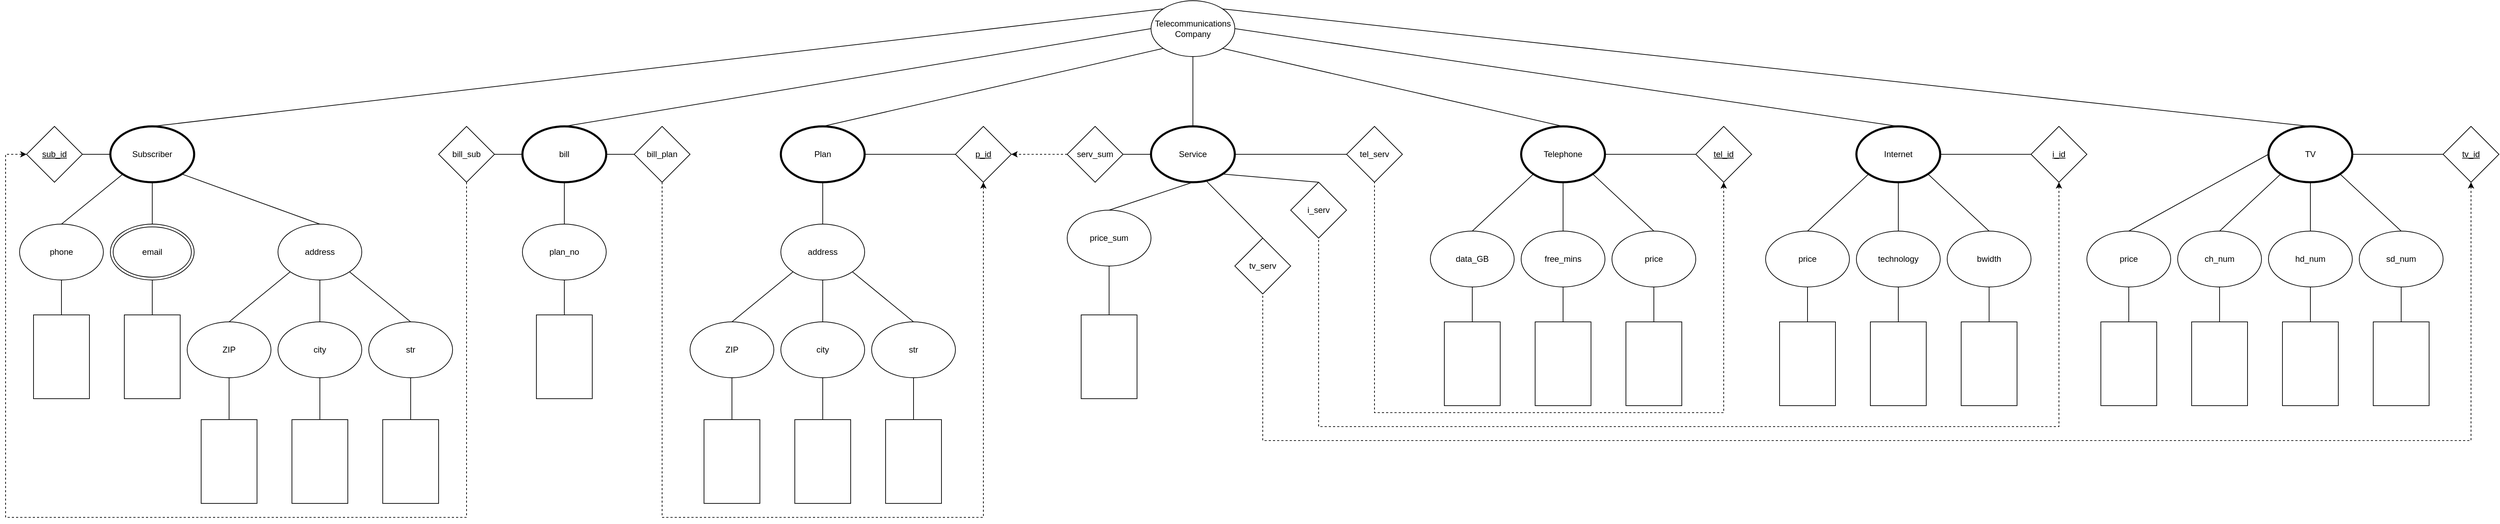 <mxfile version="20.6.2" type="device"><diagram id="_O1bVxyvgIT5ZlkTUjTF" name="Page-1"><mxGraphModel dx="2206" dy="826" grid="1" gridSize="10" guides="1" tooltips="1" connect="1" arrows="1" fold="1" page="0" pageScale="1" pageWidth="850" pageHeight="1100" math="0" shadow="0"><root><mxCell id="0"/><mxCell id="1" parent="0"/><mxCell id="5HgWSdROFBJCY6VgTTYk-1" style="rounded=0;orthogonalLoop=1;jettySize=auto;html=1;exitX=0.5;exitY=1;exitDx=0;exitDy=0;entryX=0.5;entryY=0;entryDx=0;entryDy=0;endArrow=none;endFill=0;" parent="1" source="fbvqgnFjn6PV2NmL-w1n-1" target="fbvqgnFjn6PV2NmL-w1n-69" edge="1"><mxGeometry relative="1" as="geometry"/></mxCell><mxCell id="5HgWSdROFBJCY6VgTTYk-2" style="edgeStyle=none;rounded=0;orthogonalLoop=1;jettySize=auto;html=1;exitX=0;exitY=1;exitDx=0;exitDy=0;entryX=0.5;entryY=0;entryDx=0;entryDy=0;endArrow=none;endFill=0;" parent="1" source="fbvqgnFjn6PV2NmL-w1n-1" target="fbvqgnFjn6PV2NmL-w1n-47" edge="1"><mxGeometry relative="1" as="geometry"/></mxCell><mxCell id="5HgWSdROFBJCY6VgTTYk-3" style="edgeStyle=none;rounded=0;orthogonalLoop=1;jettySize=auto;html=1;exitX=0;exitY=0.5;exitDx=0;exitDy=0;entryX=0.5;entryY=0;entryDx=0;entryDy=0;endArrow=none;endFill=0;" parent="1" source="fbvqgnFjn6PV2NmL-w1n-1" target="fbvqgnFjn6PV2NmL-w1n-36" edge="1"><mxGeometry relative="1" as="geometry"/></mxCell><mxCell id="5HgWSdROFBJCY6VgTTYk-4" style="edgeStyle=none;rounded=0;orthogonalLoop=1;jettySize=auto;html=1;exitX=0;exitY=0;exitDx=0;exitDy=0;entryX=0.5;entryY=0;entryDx=0;entryDy=0;endArrow=none;endFill=0;" parent="1" source="fbvqgnFjn6PV2NmL-w1n-1" target="fbvqgnFjn6PV2NmL-w1n-14" edge="1"><mxGeometry relative="1" as="geometry"/></mxCell><mxCell id="5HgWSdROFBJCY6VgTTYk-5" style="edgeStyle=none;rounded=0;orthogonalLoop=1;jettySize=auto;html=1;exitX=1;exitY=1;exitDx=0;exitDy=0;entryX=0.5;entryY=0;entryDx=0;entryDy=0;endArrow=none;endFill=0;" parent="1" source="fbvqgnFjn6PV2NmL-w1n-1" target="fbvqgnFjn6PV2NmL-w1n-79" edge="1"><mxGeometry relative="1" as="geometry"/></mxCell><mxCell id="5HgWSdROFBJCY6VgTTYk-6" style="edgeStyle=none;rounded=0;orthogonalLoop=1;jettySize=auto;html=1;exitX=1;exitY=0.5;exitDx=0;exitDy=0;entryX=0.5;entryY=0;entryDx=0;entryDy=0;endArrow=none;endFill=0;" parent="1" source="fbvqgnFjn6PV2NmL-w1n-1" target="fbvqgnFjn6PV2NmL-w1n-82" edge="1"><mxGeometry relative="1" as="geometry"/></mxCell><mxCell id="5HgWSdROFBJCY6VgTTYk-7" style="edgeStyle=none;rounded=0;orthogonalLoop=1;jettySize=auto;html=1;exitX=1;exitY=0;exitDx=0;exitDy=0;entryX=0.5;entryY=0;entryDx=0;entryDy=0;endArrow=none;endFill=0;" parent="1" source="fbvqgnFjn6PV2NmL-w1n-1" target="fbvqgnFjn6PV2NmL-w1n-81" edge="1"><mxGeometry relative="1" as="geometry"/></mxCell><mxCell id="fbvqgnFjn6PV2NmL-w1n-1" value="Telecommunications&lt;br&gt;Company" style="ellipse;whiteSpace=wrap;html=1;" parent="1" vertex="1"><mxGeometry x="1240" y="60" width="120" height="80" as="geometry"/></mxCell><mxCell id="fbvqgnFjn6PV2NmL-w1n-16" style="rounded=0;orthogonalLoop=1;jettySize=auto;html=1;exitX=0;exitY=0.5;exitDx=0;exitDy=0;entryX=1;entryY=0.5;entryDx=0;entryDy=0;endArrow=none;endFill=0;" parent="1" source="fbvqgnFjn6PV2NmL-w1n-14" target="fbvqgnFjn6PV2NmL-w1n-15" edge="1"><mxGeometry relative="1" as="geometry"/></mxCell><mxCell id="fbvqgnFjn6PV2NmL-w1n-23" style="rounded=0;orthogonalLoop=1;jettySize=auto;html=1;exitX=0.5;exitY=1;exitDx=0;exitDy=0;entryX=0.5;entryY=0;entryDx=0;entryDy=0;endArrow=none;endFill=0;" parent="1" source="fbvqgnFjn6PV2NmL-w1n-14" target="fbvqgnFjn6PV2NmL-w1n-25" edge="1"><mxGeometry relative="1" as="geometry"><mxPoint x="-190" y="380.0" as="targetPoint"/></mxGeometry></mxCell><mxCell id="fbvqgnFjn6PV2NmL-w1n-24" style="rounded=0;orthogonalLoop=1;jettySize=auto;html=1;exitX=1;exitY=1;exitDx=0;exitDy=0;entryX=0.5;entryY=0;entryDx=0;entryDy=0;endArrow=none;endFill=0;" parent="1" source="fbvqgnFjn6PV2NmL-w1n-14" target="pHpp6Gq-gdzkGYO0t-r0-4" edge="1"><mxGeometry relative="1" as="geometry"><mxPoint x="-60" y="380" as="targetPoint"/></mxGeometry></mxCell><mxCell id="fbvqgnFjn6PV2NmL-w1n-14" value="Subscriber" style="ellipse;whiteSpace=wrap;html=1;strokeWidth=3;" parent="1" vertex="1"><mxGeometry x="-250" y="240" width="120" height="80" as="geometry"/></mxCell><mxCell id="fbvqgnFjn6PV2NmL-w1n-15" value="&lt;u&gt;sub_id&lt;/u&gt;" style="rhombus;whiteSpace=wrap;html=1;" parent="1" vertex="1"><mxGeometry x="-370" y="240" width="80" height="80" as="geometry"/></mxCell><mxCell id="fbvqgnFjn6PV2NmL-w1n-31" style="rounded=0;orthogonalLoop=1;jettySize=auto;html=1;exitX=0.5;exitY=1;exitDx=0;exitDy=0;entryX=0.5;entryY=0;entryDx=0;entryDy=0;endArrow=none;endFill=0;" parent="1" source="fbvqgnFjn6PV2NmL-w1n-19" target="fbvqgnFjn6PV2NmL-w1n-27" edge="1"><mxGeometry relative="1" as="geometry"/></mxCell><mxCell id="fbvqgnFjn6PV2NmL-w1n-19" value="phone" style="ellipse;whiteSpace=wrap;html=1;" parent="1" vertex="1"><mxGeometry x="-380" y="380" width="120" height="80" as="geometry"/></mxCell><mxCell id="fbvqgnFjn6PV2NmL-w1n-32" style="rounded=0;orthogonalLoop=1;jettySize=auto;html=1;exitX=0.5;exitY=1;exitDx=0;exitDy=0;entryX=0.5;entryY=0;entryDx=0;entryDy=0;endArrow=none;endFill=0;" parent="1" source="fbvqgnFjn6PV2NmL-w1n-25" target="fbvqgnFjn6PV2NmL-w1n-30" edge="1"><mxGeometry relative="1" as="geometry"/></mxCell><mxCell id="fbvqgnFjn6PV2NmL-w1n-25" value="email" style="ellipse;shape=doubleEllipse;whiteSpace=wrap;html=1;" parent="1" vertex="1"><mxGeometry x="-250" y="380" width="120" height="80" as="geometry"/></mxCell><mxCell id="fbvqgnFjn6PV2NmL-w1n-27" value="" style="rounded=0;whiteSpace=wrap;html=1;" parent="1" vertex="1"><mxGeometry x="-360" y="510" width="80" height="120" as="geometry"/></mxCell><mxCell id="fbvqgnFjn6PV2NmL-w1n-30" value="" style="rounded=0;whiteSpace=wrap;html=1;" parent="1" vertex="1"><mxGeometry x="-230" y="510" width="80" height="120" as="geometry"/></mxCell><mxCell id="fbvqgnFjn6PV2NmL-w1n-34" style="rounded=0;orthogonalLoop=1;jettySize=auto;html=1;exitX=0;exitY=1;exitDx=0;exitDy=0;entryX=0.5;entryY=0;entryDx=0;entryDy=0;endArrow=none;endFill=0;" parent="1" edge="1"><mxGeometry relative="1" as="geometry"><mxPoint x="-232.18" y="308.447" as="sourcePoint"/><mxPoint x="-320" y="380.0" as="targetPoint"/></mxGeometry></mxCell><mxCell id="fbvqgnFjn6PV2NmL-w1n-39" style="edgeStyle=none;rounded=0;orthogonalLoop=1;jettySize=auto;html=1;exitX=0.5;exitY=1;exitDx=0;exitDy=0;entryX=0.5;entryY=0;entryDx=0;entryDy=0;endArrow=none;endFill=0;" parent="1" source="fbvqgnFjn6PV2NmL-w1n-36" target="fbvqgnFjn6PV2NmL-w1n-38" edge="1"><mxGeometry relative="1" as="geometry"/></mxCell><mxCell id="fbvqgnFjn6PV2NmL-w1n-43" style="edgeStyle=none;rounded=0;orthogonalLoop=1;jettySize=auto;html=1;exitX=0;exitY=0.5;exitDx=0;exitDy=0;entryX=1;entryY=0.5;entryDx=0;entryDy=0;endArrow=none;endFill=0;" parent="1" source="fbvqgnFjn6PV2NmL-w1n-36" target="fbvqgnFjn6PV2NmL-w1n-42" edge="1"><mxGeometry relative="1" as="geometry"/></mxCell><mxCell id="fbvqgnFjn6PV2NmL-w1n-46" style="rounded=0;orthogonalLoop=1;jettySize=auto;html=1;exitX=1;exitY=0.5;exitDx=0;exitDy=0;entryX=0;entryY=0.5;entryDx=0;entryDy=0;endArrow=none;endFill=0;" parent="1" source="fbvqgnFjn6PV2NmL-w1n-36" target="fbvqgnFjn6PV2NmL-w1n-45" edge="1"><mxGeometry relative="1" as="geometry"/></mxCell><mxCell id="fbvqgnFjn6PV2NmL-w1n-36" value="bill" style="ellipse;whiteSpace=wrap;html=1;strokeWidth=3;" parent="1" vertex="1"><mxGeometry x="340" y="240" width="120" height="80" as="geometry"/></mxCell><mxCell id="fbvqgnFjn6PV2NmL-w1n-37" value="" style="rounded=0;whiteSpace=wrap;html=1;" parent="1" vertex="1"><mxGeometry x="360" y="510" width="80" height="120" as="geometry"/></mxCell><mxCell id="fbvqgnFjn6PV2NmL-w1n-40" style="edgeStyle=none;rounded=0;orthogonalLoop=1;jettySize=auto;html=1;exitX=0.5;exitY=1;exitDx=0;exitDy=0;entryX=0.5;entryY=0;entryDx=0;entryDy=0;endArrow=none;endFill=0;" parent="1" source="fbvqgnFjn6PV2NmL-w1n-38" target="fbvqgnFjn6PV2NmL-w1n-37" edge="1"><mxGeometry relative="1" as="geometry"/></mxCell><mxCell id="fbvqgnFjn6PV2NmL-w1n-38" value="plan_no" style="ellipse;whiteSpace=wrap;html=1;" parent="1" vertex="1"><mxGeometry x="340" y="380" width="120" height="80" as="geometry"/></mxCell><mxCell id="fbvqgnFjn6PV2NmL-w1n-44" style="edgeStyle=orthogonalEdgeStyle;rounded=0;orthogonalLoop=1;jettySize=auto;html=1;exitX=0.5;exitY=1;exitDx=0;exitDy=0;entryX=0;entryY=0.5;entryDx=0;entryDy=0;endArrow=classic;endFill=1;dashed=1;" parent="1" source="fbvqgnFjn6PV2NmL-w1n-42" target="fbvqgnFjn6PV2NmL-w1n-15" edge="1"><mxGeometry relative="1" as="geometry"><Array as="points"><mxPoint x="260" y="800"/><mxPoint x="-400" y="800"/><mxPoint x="-400" y="280"/></Array></mxGeometry></mxCell><mxCell id="fbvqgnFjn6PV2NmL-w1n-42" value="bill_sub" style="rhombus;whiteSpace=wrap;html=1;" parent="1" vertex="1"><mxGeometry x="220" y="240" width="80" height="80" as="geometry"/></mxCell><mxCell id="fbvqgnFjn6PV2NmL-w1n-50" style="edgeStyle=orthogonalEdgeStyle;rounded=0;orthogonalLoop=1;jettySize=auto;html=1;exitX=0.5;exitY=1;exitDx=0;exitDy=0;entryX=0.5;entryY=1;entryDx=0;entryDy=0;endArrow=classic;endFill=1;dashed=1;" parent="1" source="fbvqgnFjn6PV2NmL-w1n-45" target="fbvqgnFjn6PV2NmL-w1n-49" edge="1"><mxGeometry relative="1" as="geometry"><Array as="points"><mxPoint x="540" y="800"/><mxPoint x="1000" y="800"/></Array></mxGeometry></mxCell><mxCell id="fbvqgnFjn6PV2NmL-w1n-45" value="bill_plan" style="rhombus;whiteSpace=wrap;html=1;" parent="1" vertex="1"><mxGeometry x="500" y="240" width="80" height="80" as="geometry"/></mxCell><mxCell id="fbvqgnFjn6PV2NmL-w1n-56" style="rounded=0;orthogonalLoop=1;jettySize=auto;html=1;exitX=0.5;exitY=1;exitDx=0;exitDy=0;entryX=0.5;entryY=0;entryDx=0;entryDy=0;endArrow=none;endFill=0;" parent="1" source="fbvqgnFjn6PV2NmL-w1n-47" target="fbvqgnFjn6PV2NmL-w1n-51" edge="1"><mxGeometry relative="1" as="geometry"/></mxCell><mxCell id="fbvqgnFjn6PV2NmL-w1n-47" value="Plan" style="ellipse;whiteSpace=wrap;html=1;strokeWidth=3;" parent="1" vertex="1"><mxGeometry x="710" y="240" width="120" height="80" as="geometry"/></mxCell><mxCell id="fbvqgnFjn6PV2NmL-w1n-68" style="edgeStyle=none;rounded=0;orthogonalLoop=1;jettySize=auto;html=1;exitX=0;exitY=0.5;exitDx=0;exitDy=0;entryX=1;entryY=0.5;entryDx=0;entryDy=0;endArrow=none;endFill=0;" parent="1" source="fbvqgnFjn6PV2NmL-w1n-49" target="fbvqgnFjn6PV2NmL-w1n-47" edge="1"><mxGeometry relative="1" as="geometry"/></mxCell><mxCell id="fbvqgnFjn6PV2NmL-w1n-49" value="&lt;u&gt;p_id&lt;/u&gt;" style="rhombus;whiteSpace=wrap;html=1;" parent="1" vertex="1"><mxGeometry x="960" y="240" width="80" height="80" as="geometry"/></mxCell><mxCell id="fbvqgnFjn6PV2NmL-w1n-57" style="edgeStyle=none;rounded=0;orthogonalLoop=1;jettySize=auto;html=1;exitX=0;exitY=1;exitDx=0;exitDy=0;entryX=0.5;entryY=0;entryDx=0;entryDy=0;endArrow=none;endFill=0;" parent="1" source="fbvqgnFjn6PV2NmL-w1n-51" target="fbvqgnFjn6PV2NmL-w1n-54" edge="1"><mxGeometry relative="1" as="geometry"/></mxCell><mxCell id="fbvqgnFjn6PV2NmL-w1n-58" style="edgeStyle=none;rounded=0;orthogonalLoop=1;jettySize=auto;html=1;exitX=0.5;exitY=1;exitDx=0;exitDy=0;entryX=0.5;entryY=0;entryDx=0;entryDy=0;endArrow=none;endFill=0;" parent="1" source="fbvqgnFjn6PV2NmL-w1n-51" target="fbvqgnFjn6PV2NmL-w1n-55" edge="1"><mxGeometry relative="1" as="geometry"/></mxCell><mxCell id="fbvqgnFjn6PV2NmL-w1n-59" style="edgeStyle=none;rounded=0;orthogonalLoop=1;jettySize=auto;html=1;exitX=1;exitY=1;exitDx=0;exitDy=0;entryX=0.5;entryY=0;entryDx=0;entryDy=0;endArrow=none;endFill=0;" parent="1" source="fbvqgnFjn6PV2NmL-w1n-51" target="fbvqgnFjn6PV2NmL-w1n-53" edge="1"><mxGeometry relative="1" as="geometry"/></mxCell><mxCell id="fbvqgnFjn6PV2NmL-w1n-51" value="address" style="ellipse;whiteSpace=wrap;html=1;" parent="1" vertex="1"><mxGeometry x="710" y="380" width="120" height="80" as="geometry"/></mxCell><mxCell id="fbvqgnFjn6PV2NmL-w1n-66" style="edgeStyle=none;rounded=0;orthogonalLoop=1;jettySize=auto;html=1;exitX=0.5;exitY=1;exitDx=0;exitDy=0;entryX=0.5;entryY=0;entryDx=0;entryDy=0;endArrow=none;endFill=0;" parent="1" source="fbvqgnFjn6PV2NmL-w1n-53" target="fbvqgnFjn6PV2NmL-w1n-62" edge="1"><mxGeometry relative="1" as="geometry"/></mxCell><mxCell id="fbvqgnFjn6PV2NmL-w1n-53" value="str" style="ellipse;whiteSpace=wrap;html=1;" parent="1" vertex="1"><mxGeometry x="840" y="520" width="120" height="80" as="geometry"/></mxCell><mxCell id="fbvqgnFjn6PV2NmL-w1n-64" style="edgeStyle=none;rounded=0;orthogonalLoop=1;jettySize=auto;html=1;exitX=0.5;exitY=1;exitDx=0;exitDy=0;entryX=0.5;entryY=0;entryDx=0;entryDy=0;endArrow=none;endFill=0;" parent="1" source="fbvqgnFjn6PV2NmL-w1n-54" target="fbvqgnFjn6PV2NmL-w1n-60" edge="1"><mxGeometry relative="1" as="geometry"/></mxCell><mxCell id="fbvqgnFjn6PV2NmL-w1n-54" value="ZIP" style="ellipse;whiteSpace=wrap;html=1;" parent="1" vertex="1"><mxGeometry x="580" y="520" width="120" height="80" as="geometry"/></mxCell><mxCell id="fbvqgnFjn6PV2NmL-w1n-65" style="edgeStyle=none;rounded=0;orthogonalLoop=1;jettySize=auto;html=1;exitX=0.5;exitY=1;exitDx=0;exitDy=0;entryX=0.5;entryY=0;entryDx=0;entryDy=0;endArrow=none;endFill=0;" parent="1" source="fbvqgnFjn6PV2NmL-w1n-55" target="fbvqgnFjn6PV2NmL-w1n-63" edge="1"><mxGeometry relative="1" as="geometry"/></mxCell><mxCell id="fbvqgnFjn6PV2NmL-w1n-55" value="city" style="ellipse;whiteSpace=wrap;html=1;" parent="1" vertex="1"><mxGeometry x="710" y="520" width="120" height="80" as="geometry"/></mxCell><mxCell id="fbvqgnFjn6PV2NmL-w1n-60" value="" style="rounded=0;whiteSpace=wrap;html=1;" parent="1" vertex="1"><mxGeometry x="600" y="660" width="80" height="120" as="geometry"/></mxCell><mxCell id="fbvqgnFjn6PV2NmL-w1n-62" value="" style="rounded=0;whiteSpace=wrap;html=1;" parent="1" vertex="1"><mxGeometry x="860" y="660" width="80" height="120" as="geometry"/></mxCell><mxCell id="fbvqgnFjn6PV2NmL-w1n-63" value="" style="rounded=0;whiteSpace=wrap;html=1;" parent="1" vertex="1"><mxGeometry x="730" y="660" width="80" height="120" as="geometry"/></mxCell><mxCell id="fbvqgnFjn6PV2NmL-w1n-72" style="edgeStyle=none;rounded=0;orthogonalLoop=1;jettySize=auto;html=1;exitX=0;exitY=0.5;exitDx=0;exitDy=0;entryX=1;entryY=0.5;entryDx=0;entryDy=0;endArrow=none;endFill=0;" parent="1" source="fbvqgnFjn6PV2NmL-w1n-69" target="fbvqgnFjn6PV2NmL-w1n-70" edge="1"><mxGeometry relative="1" as="geometry"/></mxCell><mxCell id="fbvqgnFjn6PV2NmL-w1n-75" style="edgeStyle=none;rounded=0;orthogonalLoop=1;jettySize=auto;html=1;exitX=0.5;exitY=1;exitDx=0;exitDy=0;entryX=0.5;entryY=0;entryDx=0;entryDy=0;endArrow=none;endFill=0;" parent="1" source="fbvqgnFjn6PV2NmL-w1n-69" target="fbvqgnFjn6PV2NmL-w1n-74" edge="1"><mxGeometry relative="1" as="geometry"/></mxCell><mxCell id="fbvqgnFjn6PV2NmL-w1n-69" value="Service" style="ellipse;whiteSpace=wrap;html=1;strokeWidth=3;" parent="1" vertex="1"><mxGeometry x="1240" y="240" width="120" height="80" as="geometry"/></mxCell><mxCell id="fbvqgnFjn6PV2NmL-w1n-73" style="edgeStyle=none;rounded=0;orthogonalLoop=1;jettySize=auto;html=1;exitX=0;exitY=0.5;exitDx=0;exitDy=0;entryX=1;entryY=0.5;entryDx=0;entryDy=0;endArrow=classic;endFill=1;dashed=1;" parent="1" source="fbvqgnFjn6PV2NmL-w1n-70" target="fbvqgnFjn6PV2NmL-w1n-49" edge="1"><mxGeometry relative="1" as="geometry"/></mxCell><mxCell id="fbvqgnFjn6PV2NmL-w1n-70" value="serv_sum" style="rhombus;whiteSpace=wrap;html=1;" parent="1" vertex="1"><mxGeometry x="1120" y="240" width="80" height="80" as="geometry"/></mxCell><mxCell id="fbvqgnFjn6PV2NmL-w1n-74" value="price_sum" style="ellipse;whiteSpace=wrap;html=1;" parent="1" vertex="1"><mxGeometry x="1120" y="360" width="120" height="80" as="geometry"/></mxCell><mxCell id="fbvqgnFjn6PV2NmL-w1n-77" style="edgeStyle=none;rounded=0;orthogonalLoop=1;jettySize=auto;html=1;exitX=0.5;exitY=0;exitDx=0;exitDy=0;entryX=0.5;entryY=1;entryDx=0;entryDy=0;endArrow=none;endFill=0;" parent="1" source="fbvqgnFjn6PV2NmL-w1n-76" target="fbvqgnFjn6PV2NmL-w1n-74" edge="1"><mxGeometry relative="1" as="geometry"/></mxCell><mxCell id="fbvqgnFjn6PV2NmL-w1n-76" value="" style="rounded=0;whiteSpace=wrap;html=1;" parent="1" vertex="1"><mxGeometry x="1140" y="510" width="80" height="120" as="geometry"/></mxCell><mxCell id="fbvqgnFjn6PV2NmL-w1n-87" style="edgeStyle=none;rounded=0;orthogonalLoop=1;jettySize=auto;html=1;exitX=1;exitY=0.5;exitDx=0;exitDy=0;entryX=0;entryY=0.5;entryDx=0;entryDy=0;endArrow=none;endFill=0;" parent="1" source="fbvqgnFjn6PV2NmL-w1n-79" target="fbvqgnFjn6PV2NmL-w1n-86" edge="1"><mxGeometry relative="1" as="geometry"/></mxCell><mxCell id="fbvqgnFjn6PV2NmL-w1n-91" style="edgeStyle=none;rounded=0;orthogonalLoop=1;jettySize=auto;html=1;exitX=0;exitY=1;exitDx=0;exitDy=0;entryX=0.5;entryY=0;entryDx=0;entryDy=0;endArrow=none;endFill=0;" parent="1" source="fbvqgnFjn6PV2NmL-w1n-79" target="fbvqgnFjn6PV2NmL-w1n-89" edge="1"><mxGeometry relative="1" as="geometry"/></mxCell><mxCell id="fbvqgnFjn6PV2NmL-w1n-92" style="edgeStyle=none;rounded=0;orthogonalLoop=1;jettySize=auto;html=1;exitX=0.5;exitY=1;exitDx=0;exitDy=0;entryX=0.5;entryY=0;entryDx=0;entryDy=0;endArrow=none;endFill=0;" parent="1" source="fbvqgnFjn6PV2NmL-w1n-79" target="fbvqgnFjn6PV2NmL-w1n-88" edge="1"><mxGeometry relative="1" as="geometry"/></mxCell><mxCell id="fbvqgnFjn6PV2NmL-w1n-93" style="edgeStyle=none;rounded=0;orthogonalLoop=1;jettySize=auto;html=1;exitX=1;exitY=1;exitDx=0;exitDy=0;entryX=0.5;entryY=0;entryDx=0;entryDy=0;endArrow=none;endFill=0;" parent="1" source="fbvqgnFjn6PV2NmL-w1n-79" target="fbvqgnFjn6PV2NmL-w1n-90" edge="1"><mxGeometry relative="1" as="geometry"/></mxCell><mxCell id="fbvqgnFjn6PV2NmL-w1n-79" value="Telephone" style="ellipse;whiteSpace=wrap;html=1;strokeWidth=3;" parent="1" vertex="1"><mxGeometry x="1770" y="240" width="120" height="80" as="geometry"/></mxCell><mxCell id="fbvqgnFjn6PV2NmL-w1n-130" style="edgeStyle=none;rounded=0;orthogonalLoop=1;jettySize=auto;html=1;exitX=0;exitY=0.5;exitDx=0;exitDy=0;entryX=0.5;entryY=0;entryDx=0;entryDy=0;endArrow=none;endFill=0;" parent="1" source="fbvqgnFjn6PV2NmL-w1n-81" target="fbvqgnFjn6PV2NmL-w1n-127" edge="1"><mxGeometry relative="1" as="geometry"/></mxCell><mxCell id="fbvqgnFjn6PV2NmL-w1n-131" style="edgeStyle=none;rounded=0;orthogonalLoop=1;jettySize=auto;html=1;exitX=0;exitY=1;exitDx=0;exitDy=0;entryX=0.5;entryY=0;entryDx=0;entryDy=0;endArrow=none;endFill=0;" parent="1" source="fbvqgnFjn6PV2NmL-w1n-81" target="fbvqgnFjn6PV2NmL-w1n-126" edge="1"><mxGeometry relative="1" as="geometry"/></mxCell><mxCell id="fbvqgnFjn6PV2NmL-w1n-132" style="edgeStyle=none;rounded=0;orthogonalLoop=1;jettySize=auto;html=1;exitX=0.5;exitY=1;exitDx=0;exitDy=0;entryX=0.5;entryY=0;entryDx=0;entryDy=0;endArrow=none;endFill=0;" parent="1" source="fbvqgnFjn6PV2NmL-w1n-81" target="fbvqgnFjn6PV2NmL-w1n-128" edge="1"><mxGeometry relative="1" as="geometry"/></mxCell><mxCell id="fbvqgnFjn6PV2NmL-w1n-133" style="edgeStyle=none;rounded=0;orthogonalLoop=1;jettySize=auto;html=1;exitX=1;exitY=1;exitDx=0;exitDy=0;entryX=0.5;entryY=0;entryDx=0;entryDy=0;endArrow=none;endFill=0;" parent="1" source="fbvqgnFjn6PV2NmL-w1n-81" target="fbvqgnFjn6PV2NmL-w1n-129" edge="1"><mxGeometry relative="1" as="geometry"/></mxCell><mxCell id="fbvqgnFjn6PV2NmL-w1n-81" value="TV" style="ellipse;whiteSpace=wrap;html=1;strokeWidth=3;" parent="1" vertex="1"><mxGeometry x="2840" y="240" width="120" height="80" as="geometry"/></mxCell><mxCell id="fbvqgnFjn6PV2NmL-w1n-117" style="rounded=0;orthogonalLoop=1;jettySize=auto;html=1;exitX=0;exitY=1;exitDx=0;exitDy=0;entryX=0.5;entryY=0;entryDx=0;entryDy=0;endArrow=none;endFill=0;" parent="1" source="fbvqgnFjn6PV2NmL-w1n-82" target="fbvqgnFjn6PV2NmL-w1n-109" edge="1"><mxGeometry relative="1" as="geometry"/></mxCell><mxCell id="fbvqgnFjn6PV2NmL-w1n-118" style="edgeStyle=none;rounded=0;orthogonalLoop=1;jettySize=auto;html=1;exitX=0.5;exitY=1;exitDx=0;exitDy=0;entryX=0.5;entryY=0;entryDx=0;entryDy=0;endArrow=none;endFill=0;" parent="1" source="fbvqgnFjn6PV2NmL-w1n-82" target="fbvqgnFjn6PV2NmL-w1n-107" edge="1"><mxGeometry relative="1" as="geometry"/></mxCell><mxCell id="fbvqgnFjn6PV2NmL-w1n-119" style="edgeStyle=none;rounded=0;orthogonalLoop=1;jettySize=auto;html=1;exitX=1;exitY=1;exitDx=0;exitDy=0;entryX=0.5;entryY=0;entryDx=0;entryDy=0;endArrow=none;endFill=0;" parent="1" source="fbvqgnFjn6PV2NmL-w1n-82" target="fbvqgnFjn6PV2NmL-w1n-108" edge="1"><mxGeometry relative="1" as="geometry"/></mxCell><mxCell id="fbvqgnFjn6PV2NmL-w1n-82" value="Internet" style="ellipse;whiteSpace=wrap;html=1;strokeWidth=3;" parent="1" vertex="1"><mxGeometry x="2250" y="240" width="120" height="80" as="geometry"/></mxCell><mxCell id="fbvqgnFjn6PV2NmL-w1n-100" style="edgeStyle=orthogonalEdgeStyle;rounded=0;orthogonalLoop=1;jettySize=auto;html=1;exitX=0.5;exitY=1;exitDx=0;exitDy=0;entryX=0.5;entryY=1;entryDx=0;entryDy=0;endArrow=none;endFill=0;dashed=1;startArrow=classic;startFill=1;" parent="1" source="fbvqgnFjn6PV2NmL-w1n-86" target="fbvqgnFjn6PV2NmL-w1n-142" edge="1"><mxGeometry relative="1" as="geometry"><Array as="points"><mxPoint x="2060" y="650"/><mxPoint x="1560" y="650"/></Array></mxGeometry></mxCell><mxCell id="fbvqgnFjn6PV2NmL-w1n-86" value="&lt;u&gt;tel_id&lt;/u&gt;" style="rhombus;whiteSpace=wrap;html=1;" parent="1" vertex="1"><mxGeometry x="2020" y="240" width="80" height="80" as="geometry"/></mxCell><mxCell id="fbvqgnFjn6PV2NmL-w1n-98" style="edgeStyle=none;rounded=0;orthogonalLoop=1;jettySize=auto;html=1;exitX=0.5;exitY=1;exitDx=0;exitDy=0;entryX=0.5;entryY=0;entryDx=0;entryDy=0;endArrow=none;endFill=0;" parent="1" source="fbvqgnFjn6PV2NmL-w1n-88" target="fbvqgnFjn6PV2NmL-w1n-95" edge="1"><mxGeometry relative="1" as="geometry"/></mxCell><mxCell id="fbvqgnFjn6PV2NmL-w1n-88" value="free_mins" style="ellipse;whiteSpace=wrap;html=1;" parent="1" vertex="1"><mxGeometry x="1770" y="390" width="120" height="80" as="geometry"/></mxCell><mxCell id="fbvqgnFjn6PV2NmL-w1n-97" style="edgeStyle=none;rounded=0;orthogonalLoop=1;jettySize=auto;html=1;exitX=0.5;exitY=1;exitDx=0;exitDy=0;entryX=0.5;entryY=0;entryDx=0;entryDy=0;endArrow=none;endFill=0;" parent="1" source="fbvqgnFjn6PV2NmL-w1n-89" target="fbvqgnFjn6PV2NmL-w1n-94" edge="1"><mxGeometry relative="1" as="geometry"/></mxCell><mxCell id="fbvqgnFjn6PV2NmL-w1n-89" value="data_GB" style="ellipse;whiteSpace=wrap;html=1;" parent="1" vertex="1"><mxGeometry x="1640" y="390" width="120" height="80" as="geometry"/></mxCell><mxCell id="fbvqgnFjn6PV2NmL-w1n-99" style="edgeStyle=none;rounded=0;orthogonalLoop=1;jettySize=auto;html=1;exitX=0.5;exitY=1;exitDx=0;exitDy=0;entryX=0.5;entryY=0;entryDx=0;entryDy=0;endArrow=none;endFill=0;" parent="1" source="fbvqgnFjn6PV2NmL-w1n-90" target="fbvqgnFjn6PV2NmL-w1n-96" edge="1"><mxGeometry relative="1" as="geometry"/></mxCell><mxCell id="fbvqgnFjn6PV2NmL-w1n-90" value="price" style="ellipse;whiteSpace=wrap;html=1;" parent="1" vertex="1"><mxGeometry x="1900" y="390" width="120" height="80" as="geometry"/></mxCell><mxCell id="fbvqgnFjn6PV2NmL-w1n-94" value="" style="rounded=0;whiteSpace=wrap;html=1;" parent="1" vertex="1"><mxGeometry x="1660" y="520" width="80" height="120" as="geometry"/></mxCell><mxCell id="fbvqgnFjn6PV2NmL-w1n-95" value="" style="rounded=0;whiteSpace=wrap;html=1;" parent="1" vertex="1"><mxGeometry x="1790" y="520" width="80" height="120" as="geometry"/></mxCell><mxCell id="fbvqgnFjn6PV2NmL-w1n-96" value="" style="rounded=0;whiteSpace=wrap;html=1;" parent="1" vertex="1"><mxGeometry x="1920" y="520" width="80" height="120" as="geometry"/></mxCell><mxCell id="fbvqgnFjn6PV2NmL-w1n-102" style="edgeStyle=orthogonalEdgeStyle;rounded=0;orthogonalLoop=1;jettySize=auto;html=1;exitX=0;exitY=0.5;exitDx=0;exitDy=0;entryX=1;entryY=0.5;entryDx=0;entryDy=0;endArrow=none;endFill=0;" parent="1" source="fbvqgnFjn6PV2NmL-w1n-101" target="fbvqgnFjn6PV2NmL-w1n-82" edge="1"><mxGeometry relative="1" as="geometry"/></mxCell><mxCell id="fbvqgnFjn6PV2NmL-w1n-103" style="edgeStyle=orthogonalEdgeStyle;rounded=0;orthogonalLoop=1;jettySize=auto;html=1;exitX=0.5;exitY=1;exitDx=0;exitDy=0;dashed=1;endArrow=none;endFill=0;entryX=0.5;entryY=1;entryDx=0;entryDy=0;startArrow=classic;startFill=1;" parent="1" source="fbvqgnFjn6PV2NmL-w1n-101" target="aNW25xt4Cjuog1BQ8mWI-3" edge="1"><mxGeometry relative="1" as="geometry"><Array as="points"><mxPoint x="2540" y="670"/><mxPoint x="1480" y="670"/></Array><mxPoint x="1780" y="640" as="targetPoint"/></mxGeometry></mxCell><mxCell id="fbvqgnFjn6PV2NmL-w1n-101" value="&lt;u&gt;i_id&lt;/u&gt;" style="rhombus;whiteSpace=wrap;html=1;" parent="1" vertex="1"><mxGeometry x="2500" y="240" width="80" height="80" as="geometry"/></mxCell><mxCell id="fbvqgnFjn6PV2NmL-w1n-105" style="edgeStyle=orthogonalEdgeStyle;rounded=0;orthogonalLoop=1;jettySize=auto;html=1;exitX=0;exitY=0.5;exitDx=0;exitDy=0;entryX=1;entryY=0.5;entryDx=0;entryDy=0;endArrow=none;endFill=0;" parent="1" source="fbvqgnFjn6PV2NmL-w1n-104" target="fbvqgnFjn6PV2NmL-w1n-81" edge="1"><mxGeometry relative="1" as="geometry"/></mxCell><mxCell id="fbvqgnFjn6PV2NmL-w1n-106" style="edgeStyle=orthogonalEdgeStyle;rounded=0;orthogonalLoop=1;jettySize=auto;html=1;exitX=0.5;exitY=1;exitDx=0;exitDy=0;dashed=1;endArrow=none;endFill=0;entryX=0.5;entryY=1;entryDx=0;entryDy=0;startArrow=classic;startFill=1;" parent="1" source="fbvqgnFjn6PV2NmL-w1n-104" target="aNW25xt4Cjuog1BQ8mWI-2" edge="1"><mxGeometry relative="1" as="geometry"><Array as="points"><mxPoint x="3130" y="690"/><mxPoint x="1400" y="690"/></Array><mxPoint x="1760" y="640" as="targetPoint"/></mxGeometry></mxCell><mxCell id="fbvqgnFjn6PV2NmL-w1n-104" value="&lt;u&gt;tv_id&lt;/u&gt;" style="rhombus;whiteSpace=wrap;html=1;" parent="1" vertex="1"><mxGeometry x="3090" y="240" width="80" height="80" as="geometry"/></mxCell><mxCell id="fbvqgnFjn6PV2NmL-w1n-124" style="edgeStyle=none;rounded=0;orthogonalLoop=1;jettySize=auto;html=1;exitX=0.5;exitY=1;exitDx=0;exitDy=0;entryX=0.5;entryY=0;entryDx=0;entryDy=0;endArrow=none;endFill=0;" parent="1" source="fbvqgnFjn6PV2NmL-w1n-107" target="fbvqgnFjn6PV2NmL-w1n-121" edge="1"><mxGeometry relative="1" as="geometry"/></mxCell><mxCell id="fbvqgnFjn6PV2NmL-w1n-107" value="technology" style="ellipse;whiteSpace=wrap;html=1;" parent="1" vertex="1"><mxGeometry x="2250" y="390" width="120" height="80" as="geometry"/></mxCell><mxCell id="fbvqgnFjn6PV2NmL-w1n-125" style="edgeStyle=none;rounded=0;orthogonalLoop=1;jettySize=auto;html=1;exitX=0.5;exitY=1;exitDx=0;exitDy=0;entryX=0.5;entryY=0;entryDx=0;entryDy=0;endArrow=none;endFill=0;" parent="1" source="fbvqgnFjn6PV2NmL-w1n-108" target="fbvqgnFjn6PV2NmL-w1n-122" edge="1"><mxGeometry relative="1" as="geometry"/></mxCell><mxCell id="fbvqgnFjn6PV2NmL-w1n-108" value="bwidth" style="ellipse;whiteSpace=wrap;html=1;" parent="1" vertex="1"><mxGeometry x="2380" y="390" width="120" height="80" as="geometry"/></mxCell><mxCell id="fbvqgnFjn6PV2NmL-w1n-123" style="edgeStyle=none;rounded=0;orthogonalLoop=1;jettySize=auto;html=1;exitX=0.5;exitY=1;exitDx=0;exitDy=0;entryX=0.5;entryY=0;entryDx=0;entryDy=0;endArrow=none;endFill=0;" parent="1" source="fbvqgnFjn6PV2NmL-w1n-109" target="fbvqgnFjn6PV2NmL-w1n-120" edge="1"><mxGeometry relative="1" as="geometry"/></mxCell><mxCell id="fbvqgnFjn6PV2NmL-w1n-109" value="price" style="ellipse;whiteSpace=wrap;html=1;" parent="1" vertex="1"><mxGeometry x="2120" y="390" width="120" height="80" as="geometry"/></mxCell><mxCell id="fbvqgnFjn6PV2NmL-w1n-120" value="" style="rounded=0;whiteSpace=wrap;html=1;" parent="1" vertex="1"><mxGeometry x="2140" y="520" width="80" height="120" as="geometry"/></mxCell><mxCell id="fbvqgnFjn6PV2NmL-w1n-121" value="" style="rounded=0;whiteSpace=wrap;html=1;" parent="1" vertex="1"><mxGeometry x="2270" y="520" width="80" height="120" as="geometry"/></mxCell><mxCell id="fbvqgnFjn6PV2NmL-w1n-122" value="" style="rounded=0;whiteSpace=wrap;html=1;" parent="1" vertex="1"><mxGeometry x="2400" y="520" width="80" height="120" as="geometry"/></mxCell><mxCell id="fbvqgnFjn6PV2NmL-w1n-139" style="edgeStyle=none;rounded=0;orthogonalLoop=1;jettySize=auto;html=1;exitX=0.5;exitY=1;exitDx=0;exitDy=0;entryX=0.5;entryY=0;entryDx=0;entryDy=0;endArrow=none;endFill=0;" parent="1" source="fbvqgnFjn6PV2NmL-w1n-126" target="fbvqgnFjn6PV2NmL-w1n-135" edge="1"><mxGeometry relative="1" as="geometry"/></mxCell><mxCell id="fbvqgnFjn6PV2NmL-w1n-126" value="ch_num" style="ellipse;whiteSpace=wrap;html=1;" parent="1" vertex="1"><mxGeometry x="2710" y="390" width="120" height="80" as="geometry"/></mxCell><mxCell id="fbvqgnFjn6PV2NmL-w1n-138" style="edgeStyle=none;rounded=0;orthogonalLoop=1;jettySize=auto;html=1;exitX=0.5;exitY=1;exitDx=0;exitDy=0;entryX=0.5;entryY=0;entryDx=0;entryDy=0;endArrow=none;endFill=0;" parent="1" source="fbvqgnFjn6PV2NmL-w1n-127" target="fbvqgnFjn6PV2NmL-w1n-134" edge="1"><mxGeometry relative="1" as="geometry"/></mxCell><mxCell id="fbvqgnFjn6PV2NmL-w1n-127" value="price" style="ellipse;whiteSpace=wrap;html=1;" parent="1" vertex="1"><mxGeometry x="2580" y="390" width="120" height="80" as="geometry"/></mxCell><mxCell id="fbvqgnFjn6PV2NmL-w1n-140" style="edgeStyle=none;rounded=0;orthogonalLoop=1;jettySize=auto;html=1;exitX=0.5;exitY=1;exitDx=0;exitDy=0;entryX=0.5;entryY=0;entryDx=0;entryDy=0;endArrow=none;endFill=0;" parent="1" source="fbvqgnFjn6PV2NmL-w1n-128" target="fbvqgnFjn6PV2NmL-w1n-136" edge="1"><mxGeometry relative="1" as="geometry"/></mxCell><mxCell id="fbvqgnFjn6PV2NmL-w1n-128" value="hd_num" style="ellipse;whiteSpace=wrap;html=1;" parent="1" vertex="1"><mxGeometry x="2840" y="390" width="120" height="80" as="geometry"/></mxCell><mxCell id="fbvqgnFjn6PV2NmL-w1n-141" style="edgeStyle=none;rounded=0;orthogonalLoop=1;jettySize=auto;html=1;exitX=0.5;exitY=1;exitDx=0;exitDy=0;entryX=0.5;entryY=0;entryDx=0;entryDy=0;endArrow=none;endFill=0;" parent="1" source="fbvqgnFjn6PV2NmL-w1n-129" target="fbvqgnFjn6PV2NmL-w1n-137" edge="1"><mxGeometry relative="1" as="geometry"/></mxCell><mxCell id="fbvqgnFjn6PV2NmL-w1n-129" value="sd_num" style="ellipse;whiteSpace=wrap;html=1;" parent="1" vertex="1"><mxGeometry x="2970" y="390" width="120" height="80" as="geometry"/></mxCell><mxCell id="fbvqgnFjn6PV2NmL-w1n-134" value="" style="rounded=0;whiteSpace=wrap;html=1;" parent="1" vertex="1"><mxGeometry x="2600" y="520" width="80" height="120" as="geometry"/></mxCell><mxCell id="fbvqgnFjn6PV2NmL-w1n-135" value="" style="rounded=0;whiteSpace=wrap;html=1;" parent="1" vertex="1"><mxGeometry x="2730" y="520" width="80" height="120" as="geometry"/></mxCell><mxCell id="fbvqgnFjn6PV2NmL-w1n-136" value="" style="rounded=0;whiteSpace=wrap;html=1;" parent="1" vertex="1"><mxGeometry x="2860" y="520" width="80" height="120" as="geometry"/></mxCell><mxCell id="fbvqgnFjn6PV2NmL-w1n-137" value="" style="rounded=0;whiteSpace=wrap;html=1;" parent="1" vertex="1"><mxGeometry x="2990" y="520" width="80" height="120" as="geometry"/></mxCell><mxCell id="fbvqgnFjn6PV2NmL-w1n-143" style="edgeStyle=none;rounded=0;orthogonalLoop=1;jettySize=auto;html=1;exitX=0;exitY=0.5;exitDx=0;exitDy=0;entryX=1;entryY=0.5;entryDx=0;entryDy=0;endArrow=none;endFill=0;" parent="1" source="fbvqgnFjn6PV2NmL-w1n-142" target="fbvqgnFjn6PV2NmL-w1n-69" edge="1"><mxGeometry relative="1" as="geometry"/></mxCell><mxCell id="fbvqgnFjn6PV2NmL-w1n-142" value="tel_serv" style="rhombus;whiteSpace=wrap;html=1;" parent="1" vertex="1"><mxGeometry x="1520" y="240" width="80" height="80" as="geometry"/></mxCell><mxCell id="aNW25xt4Cjuog1BQ8mWI-5" style="edgeStyle=none;rounded=0;orthogonalLoop=1;jettySize=auto;html=1;exitX=0.5;exitY=0;exitDx=0;exitDy=0;entryX=0.667;entryY=0.988;entryDx=0;entryDy=0;entryPerimeter=0;endArrow=none;endFill=0;" parent="1" source="aNW25xt4Cjuog1BQ8mWI-2" target="fbvqgnFjn6PV2NmL-w1n-69" edge="1"><mxGeometry relative="1" as="geometry"/></mxCell><mxCell id="aNW25xt4Cjuog1BQ8mWI-2" value="tv_serv" style="rhombus;whiteSpace=wrap;html=1;" parent="1" vertex="1"><mxGeometry x="1360" y="400" width="80" height="80" as="geometry"/></mxCell><mxCell id="aNW25xt4Cjuog1BQ8mWI-4" style="rounded=0;orthogonalLoop=1;jettySize=auto;html=1;exitX=0.5;exitY=0;exitDx=0;exitDy=0;entryX=1;entryY=1;entryDx=0;entryDy=0;endArrow=none;endFill=0;" parent="1" source="aNW25xt4Cjuog1BQ8mWI-3" target="fbvqgnFjn6PV2NmL-w1n-69" edge="1"><mxGeometry relative="1" as="geometry"/></mxCell><mxCell id="aNW25xt4Cjuog1BQ8mWI-3" value="i_serv" style="rhombus;whiteSpace=wrap;html=1;" parent="1" vertex="1"><mxGeometry x="1440" y="320" width="80" height="80" as="geometry"/></mxCell><mxCell id="pHpp6Gq-gdzkGYO0t-r0-1" style="edgeStyle=none;rounded=0;orthogonalLoop=1;jettySize=auto;html=1;exitX=0;exitY=1;exitDx=0;exitDy=0;entryX=0.5;entryY=0;entryDx=0;entryDy=0;endArrow=none;endFill=0;" edge="1" parent="1" source="pHpp6Gq-gdzkGYO0t-r0-4" target="pHpp6Gq-gdzkGYO0t-r0-8"><mxGeometry relative="1" as="geometry"/></mxCell><mxCell id="pHpp6Gq-gdzkGYO0t-r0-2" style="edgeStyle=none;rounded=0;orthogonalLoop=1;jettySize=auto;html=1;exitX=0.5;exitY=1;exitDx=0;exitDy=0;entryX=0.5;entryY=0;entryDx=0;entryDy=0;endArrow=none;endFill=0;" edge="1" parent="1" source="pHpp6Gq-gdzkGYO0t-r0-4" target="pHpp6Gq-gdzkGYO0t-r0-10"><mxGeometry relative="1" as="geometry"/></mxCell><mxCell id="pHpp6Gq-gdzkGYO0t-r0-3" style="edgeStyle=none;rounded=0;orthogonalLoop=1;jettySize=auto;html=1;exitX=1;exitY=1;exitDx=0;exitDy=0;entryX=0.5;entryY=0;entryDx=0;entryDy=0;endArrow=none;endFill=0;" edge="1" parent="1" source="pHpp6Gq-gdzkGYO0t-r0-4" target="pHpp6Gq-gdzkGYO0t-r0-6"><mxGeometry relative="1" as="geometry"/></mxCell><mxCell id="pHpp6Gq-gdzkGYO0t-r0-4" value="address" style="ellipse;whiteSpace=wrap;html=1;" vertex="1" parent="1"><mxGeometry x="-10" y="380" width="120" height="80" as="geometry"/></mxCell><mxCell id="pHpp6Gq-gdzkGYO0t-r0-5" style="edgeStyle=none;rounded=0;orthogonalLoop=1;jettySize=auto;html=1;exitX=0.5;exitY=1;exitDx=0;exitDy=0;entryX=0.5;entryY=0;entryDx=0;entryDy=0;endArrow=none;endFill=0;" edge="1" parent="1" source="pHpp6Gq-gdzkGYO0t-r0-6" target="pHpp6Gq-gdzkGYO0t-r0-12"><mxGeometry relative="1" as="geometry"/></mxCell><mxCell id="pHpp6Gq-gdzkGYO0t-r0-6" value="str" style="ellipse;whiteSpace=wrap;html=1;" vertex="1" parent="1"><mxGeometry x="120" y="520" width="120" height="80" as="geometry"/></mxCell><mxCell id="pHpp6Gq-gdzkGYO0t-r0-7" style="edgeStyle=none;rounded=0;orthogonalLoop=1;jettySize=auto;html=1;exitX=0.5;exitY=1;exitDx=0;exitDy=0;entryX=0.5;entryY=0;entryDx=0;entryDy=0;endArrow=none;endFill=0;" edge="1" parent="1" source="pHpp6Gq-gdzkGYO0t-r0-8" target="pHpp6Gq-gdzkGYO0t-r0-11"><mxGeometry relative="1" as="geometry"/></mxCell><mxCell id="pHpp6Gq-gdzkGYO0t-r0-8" value="ZIP" style="ellipse;whiteSpace=wrap;html=1;" vertex="1" parent="1"><mxGeometry x="-140" y="520" width="120" height="80" as="geometry"/></mxCell><mxCell id="pHpp6Gq-gdzkGYO0t-r0-9" style="edgeStyle=none;rounded=0;orthogonalLoop=1;jettySize=auto;html=1;exitX=0.5;exitY=1;exitDx=0;exitDy=0;entryX=0.5;entryY=0;entryDx=0;entryDy=0;endArrow=none;endFill=0;" edge="1" parent="1" source="pHpp6Gq-gdzkGYO0t-r0-10" target="pHpp6Gq-gdzkGYO0t-r0-13"><mxGeometry relative="1" as="geometry"/></mxCell><mxCell id="pHpp6Gq-gdzkGYO0t-r0-10" value="city" style="ellipse;whiteSpace=wrap;html=1;" vertex="1" parent="1"><mxGeometry x="-10" y="520" width="120" height="80" as="geometry"/></mxCell><mxCell id="pHpp6Gq-gdzkGYO0t-r0-11" value="" style="rounded=0;whiteSpace=wrap;html=1;" vertex="1" parent="1"><mxGeometry x="-120" y="660" width="80" height="120" as="geometry"/></mxCell><mxCell id="pHpp6Gq-gdzkGYO0t-r0-12" value="" style="rounded=0;whiteSpace=wrap;html=1;" vertex="1" parent="1"><mxGeometry x="140" y="660" width="80" height="120" as="geometry"/></mxCell><mxCell id="pHpp6Gq-gdzkGYO0t-r0-13" value="" style="rounded=0;whiteSpace=wrap;html=1;" vertex="1" parent="1"><mxGeometry x="10" y="660" width="80" height="120" as="geometry"/></mxCell></root></mxGraphModel></diagram></mxfile>
